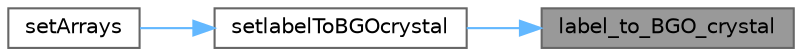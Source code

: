 digraph "label_to_BGO_crystal"
{
 // LATEX_PDF_SIZE
  bgcolor="transparent";
  edge [fontname=Helvetica,fontsize=10,labelfontname=Helvetica,labelfontsize=10];
  node [fontname=Helvetica,fontsize=10,shape=box,height=0.2,width=0.4];
  rankdir="RL";
  Node1 [id="Node000001",label="label_to_BGO_crystal",height=0.2,width=0.4,color="gray40", fillcolor="grey60", style="filled", fontcolor="black",tooltip=" "];
  Node1 -> Node2 [id="edge1_Node000001_Node000002",dir="back",color="steelblue1",style="solid",tooltip=" "];
  Node2 [id="Node000002",label="setlabelToBGOcrystal",height=0.2,width=0.4,color="grey40", fillcolor="white", style="filled",URL="$utils_8hpp.html#a842ee007a57ccaa54869bf594b494d9b",tooltip=" "];
  Node2 -> Node3 [id="edge2_Node000002_Node000003",dir="back",color="steelblue1",style="solid",tooltip=" "];
  Node3 [id="Node000003",label="setArrays",height=0.2,width=0.4,color="grey40", fillcolor="white", style="filled",URL="$utils_8hpp.html#a71db5da3a28ad66a42c733305b6df5ec",tooltip=" "];
}
